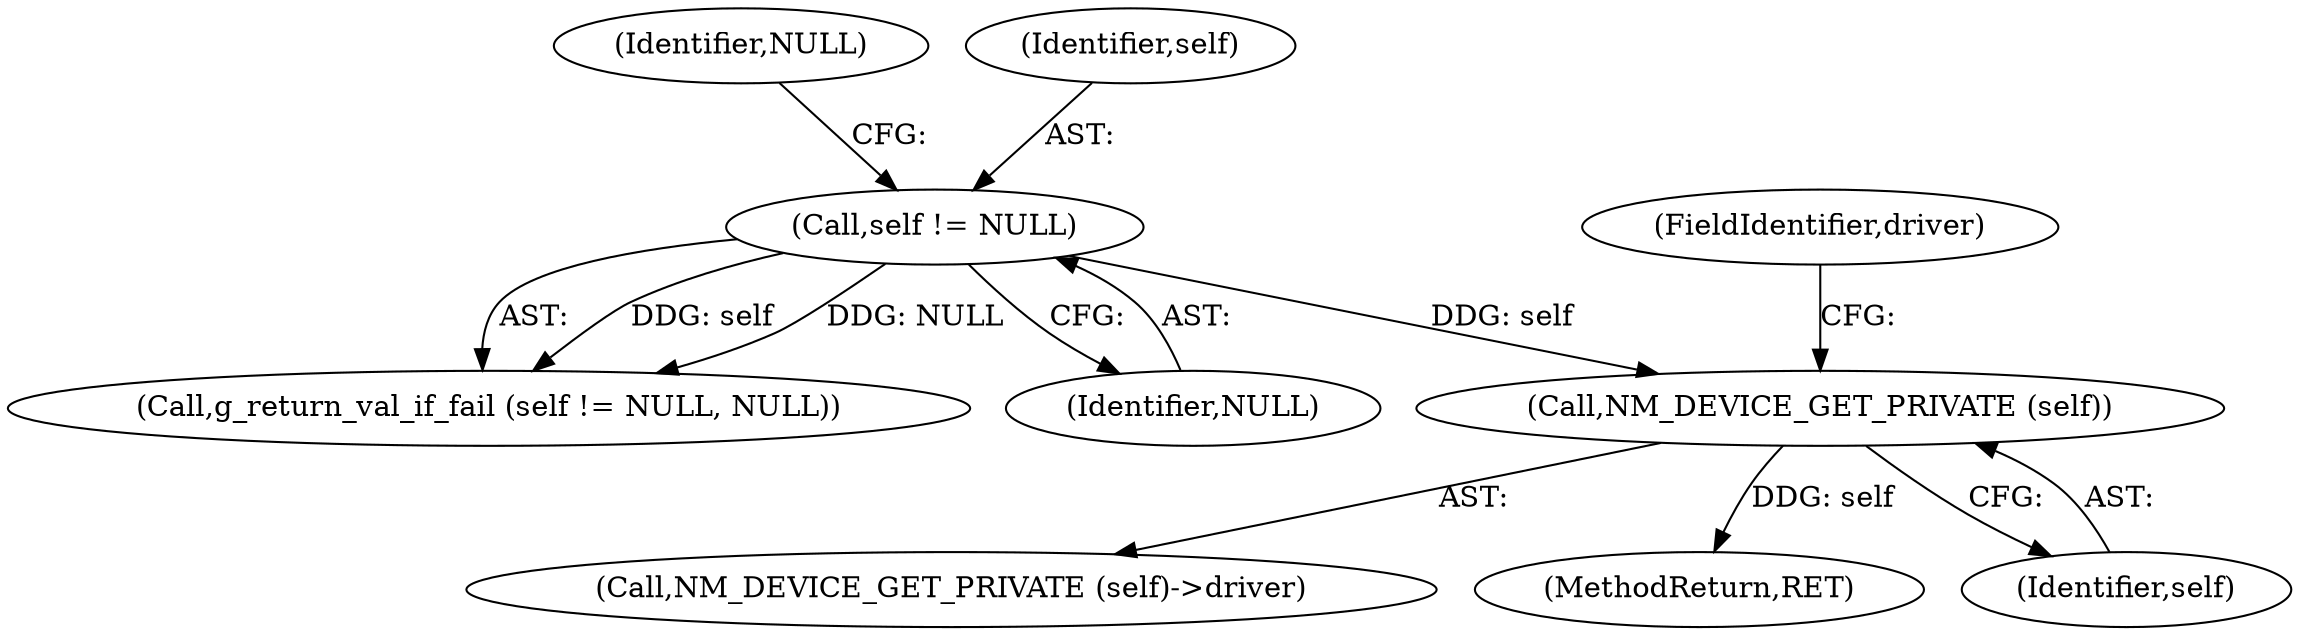 digraph "0_NetworkManager_d5fc88e573fa58b93034b04d35a2454f5d28cad9@pointer" {
"1000581" [label="(Call,NM_DEVICE_GET_PRIVATE (self))"];
"1000575" [label="(Call,self != NULL)"];
"1000578" [label="(Identifier,NULL)"];
"1000581" [label="(Call,NM_DEVICE_GET_PRIVATE (self))"];
"1000580" [label="(Call,NM_DEVICE_GET_PRIVATE (self)->driver)"];
"1007368" [label="(MethodReturn,RET)"];
"1000576" [label="(Identifier,self)"];
"1000583" [label="(FieldIdentifier,driver)"];
"1000574" [label="(Call,g_return_val_if_fail (self != NULL, NULL))"];
"1000577" [label="(Identifier,NULL)"];
"1000575" [label="(Call,self != NULL)"];
"1000582" [label="(Identifier,self)"];
"1000581" -> "1000580"  [label="AST: "];
"1000581" -> "1000582"  [label="CFG: "];
"1000582" -> "1000581"  [label="AST: "];
"1000583" -> "1000581"  [label="CFG: "];
"1000581" -> "1007368"  [label="DDG: self"];
"1000575" -> "1000581"  [label="DDG: self"];
"1000575" -> "1000574"  [label="AST: "];
"1000575" -> "1000577"  [label="CFG: "];
"1000576" -> "1000575"  [label="AST: "];
"1000577" -> "1000575"  [label="AST: "];
"1000578" -> "1000575"  [label="CFG: "];
"1000575" -> "1000574"  [label="DDG: self"];
"1000575" -> "1000574"  [label="DDG: NULL"];
}
